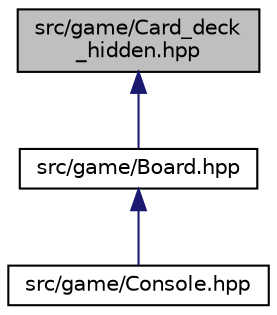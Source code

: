 digraph "src/game/Card_deck_hidden.hpp"
{
  edge [fontname="Helvetica",fontsize="10",labelfontname="Helvetica",labelfontsize="10"];
  node [fontname="Helvetica",fontsize="10",shape=record];
  Node1 [label="src/game/Card_deck\l_hidden.hpp",height=0.2,width=0.4,color="black", fillcolor="grey75", style="filled", fontcolor="black"];
  Node1 -> Node2 [dir="back",color="midnightblue",fontsize="10",style="solid",fontname="Helvetica"];
  Node2 [label="src/game/Board.hpp",height=0.2,width=0.4,color="black", fillcolor="white", style="filled",URL="$Board_8hpp.html"];
  Node2 -> Node3 [dir="back",color="midnightblue",fontsize="10",style="solid",fontname="Helvetica"];
  Node3 [label="src/game/Console.hpp",height=0.2,width=0.4,color="black", fillcolor="white", style="filled",URL="$Console_8hpp.html"];
}
